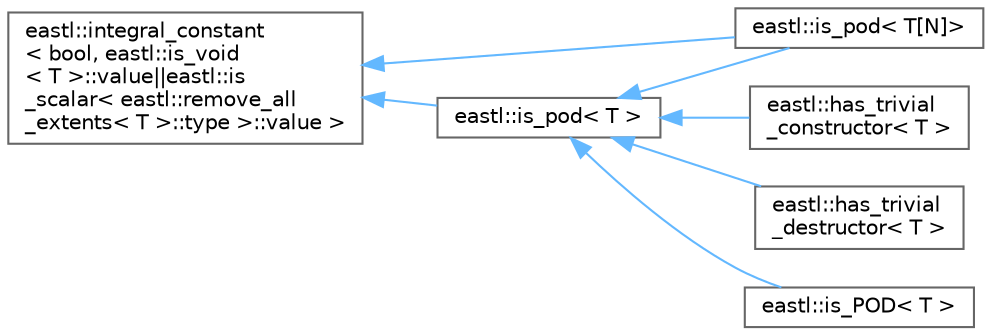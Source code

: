 digraph "类继承关系图"
{
 // LATEX_PDF_SIZE
  bgcolor="transparent";
  edge [fontname=Helvetica,fontsize=10,labelfontname=Helvetica,labelfontsize=10];
  node [fontname=Helvetica,fontsize=10,shape=box,height=0.2,width=0.4];
  rankdir="LR";
  Node0 [id="Node000000",label="eastl::integral_constant\l\< bool, eastl::is_void\l\< T \>::value\|\|eastl::is\l_scalar\< eastl::remove_all\l_extents\< T \>::type \>::value \>",height=0.2,width=0.4,color="grey40", fillcolor="white", style="filled",URL="$structeastl_1_1integral__constant.html",tooltip=" "];
  Node0 -> Node1 [id="edge766_Node000000_Node000001",dir="back",color="steelblue1",style="solid",tooltip=" "];
  Node1 [id="Node000001",label="eastl::is_pod\< T[N]\>",height=0.2,width=0.4,color="grey40", fillcolor="white", style="filled",URL="$structeastl_1_1is__pod_3_01_t_0f_n_0e_4.html",tooltip=" "];
  Node0 -> Node2 [id="edge767_Node000000_Node000002",dir="back",color="steelblue1",style="solid",tooltip=" "];
  Node2 [id="Node000002",label="eastl::is_pod\< T \>",height=0.2,width=0.4,color="grey40", fillcolor="white", style="filled",URL="$structeastl_1_1is__pod.html",tooltip=" "];
  Node2 -> Node3 [id="edge768_Node000002_Node000003",dir="back",color="steelblue1",style="solid",tooltip=" "];
  Node3 [id="Node000003",label="eastl::has_trivial\l_constructor\< T \>",height=0.2,width=0.4,color="grey40", fillcolor="white", style="filled",URL="$structeastl_1_1has__trivial__constructor.html",tooltip=" "];
  Node2 -> Node4 [id="edge769_Node000002_Node000004",dir="back",color="steelblue1",style="solid",tooltip=" "];
  Node4 [id="Node000004",label="eastl::has_trivial\l_destructor\< T \>",height=0.2,width=0.4,color="grey40", fillcolor="white", style="filled",URL="$structeastl_1_1has__trivial__destructor.html",tooltip=" "];
  Node2 -> Node5 [id="edge770_Node000002_Node000005",dir="back",color="steelblue1",style="solid",tooltip=" "];
  Node5 [id="Node000005",label="eastl::is_POD\< T \>",height=0.2,width=0.4,color="grey40", fillcolor="white", style="filled",URL="$structeastl_1_1is___p_o_d.html",tooltip=" "];
  Node2 -> Node1 [id="edge771_Node000002_Node000001",dir="back",color="steelblue1",style="solid",tooltip=" "];
}

